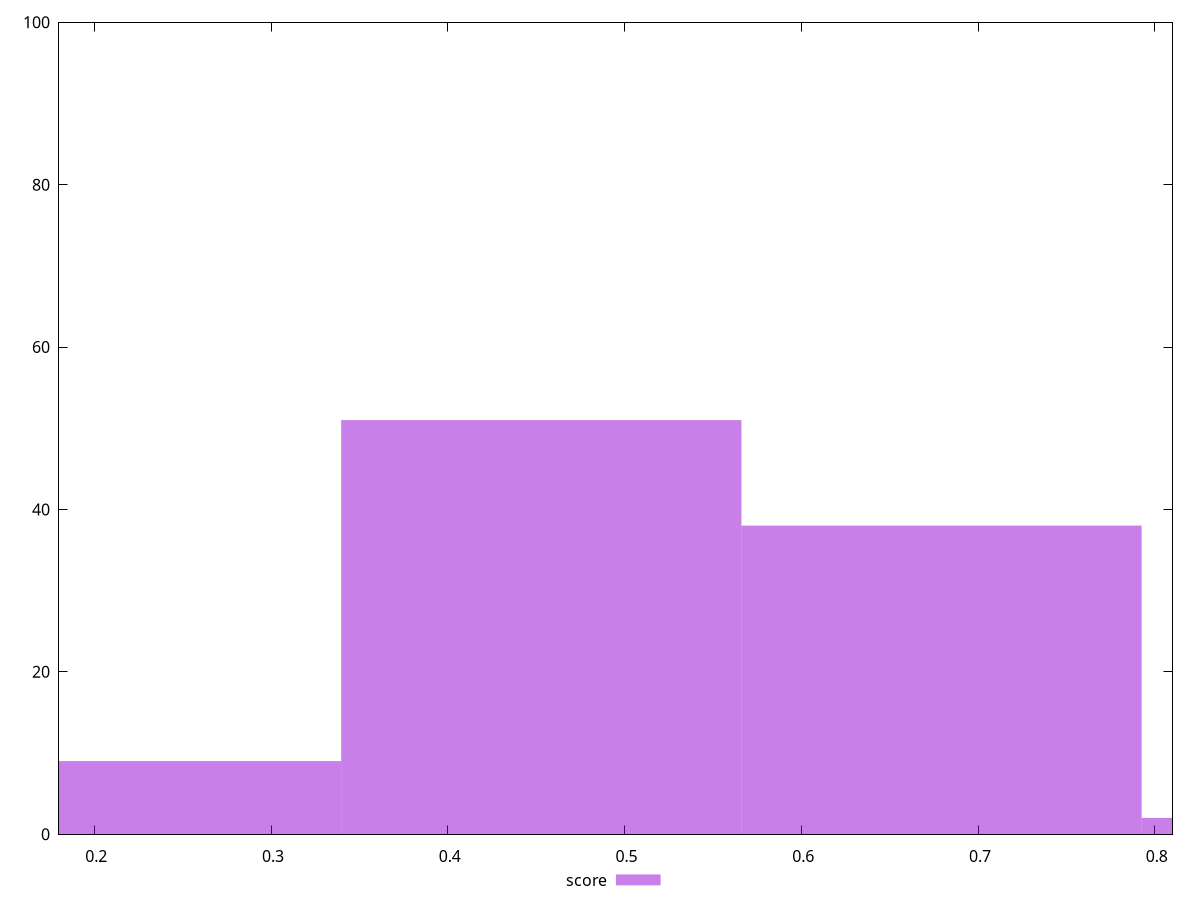 reset

$score <<EOF
0.4528776229202713 51
0.6793164343804069 38
0.22643881146013564 9
0.9057552458405426 2
EOF

set key outside below
set boxwidth 0.22643881146013564
set xrange [0.18:0.81]
set yrange [0:100]
set trange [0:100]
set style fill transparent solid 0.5 noborder
set terminal svg size 640, 490 enhanced background rgb 'white'
set output "reports/report_00027_2021-02-24T12-40-31.850Z/mainthread-work-breakdown/samples/astro/score/histogram.svg"

plot $score title "score" with boxes

reset
